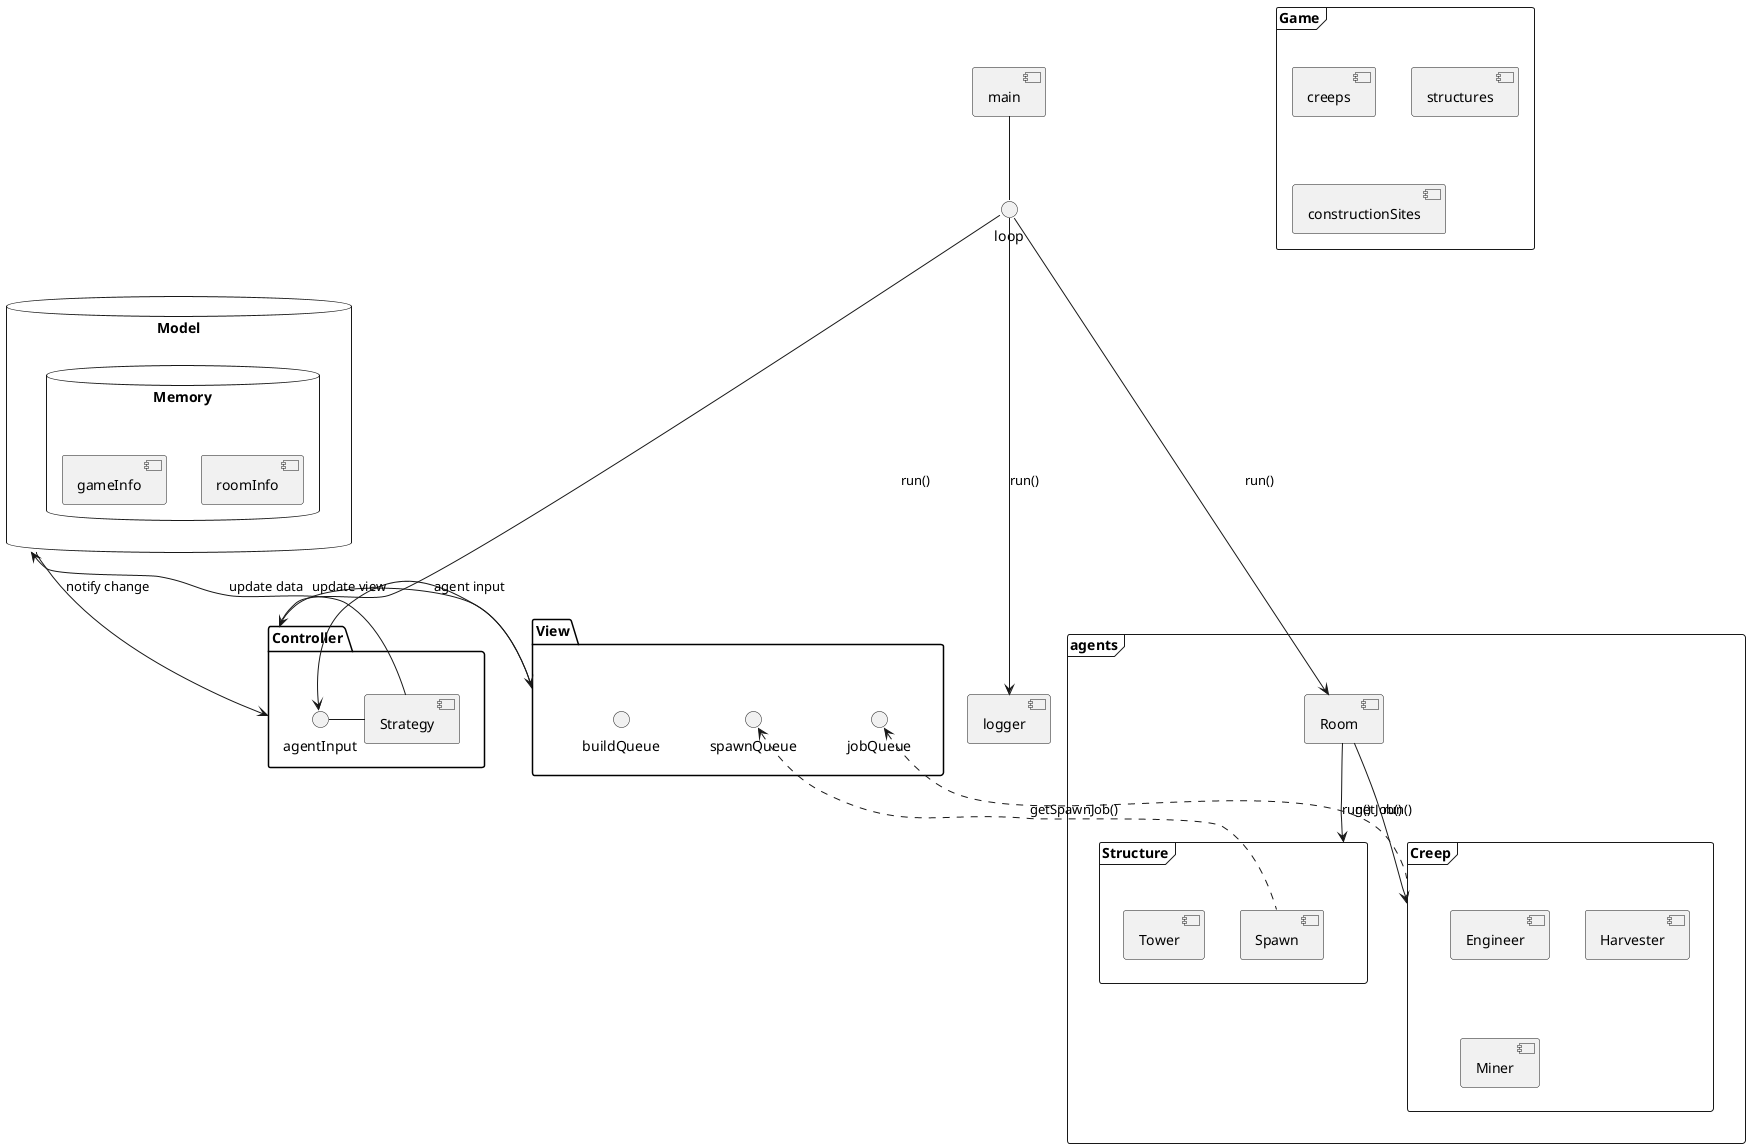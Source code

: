 @startuml
frame Game  {
 [creeps]
 [structures]
 [constructionSites]
}

frame agents {
  frame Creep {
    [Engineer]
    [Harvester]
    [Miner]
  }
  frame Structure {
    [Spawn]
    [Tower]
  }
  [Room]
}

dataBase Model {
  dataBase Memory {
    [roomInfo]
    [gameInfo]
  }
}
package View {
  () jobQueue
  () spawnQueue
  () buildQueue
}
package Controller {
  [Strategy]
  () agentInput - [Strategy]
}

[main] -- loop
loop ---> Room : run()
loop ---> [logger] : run()
loop ---> Controller: run()

View --> agentInput: agent input

Room --> Creep: run()
Room --> Structure : run()

[Strategy] --> Model  : update data
Controller --> View : update view
Model --> Controller : notify change

' [logger] ..> Memory : read

jobQueue <.. Creep: getJob()
spawnQueue <.. Spawn: getSpawnJob()
@enduml
